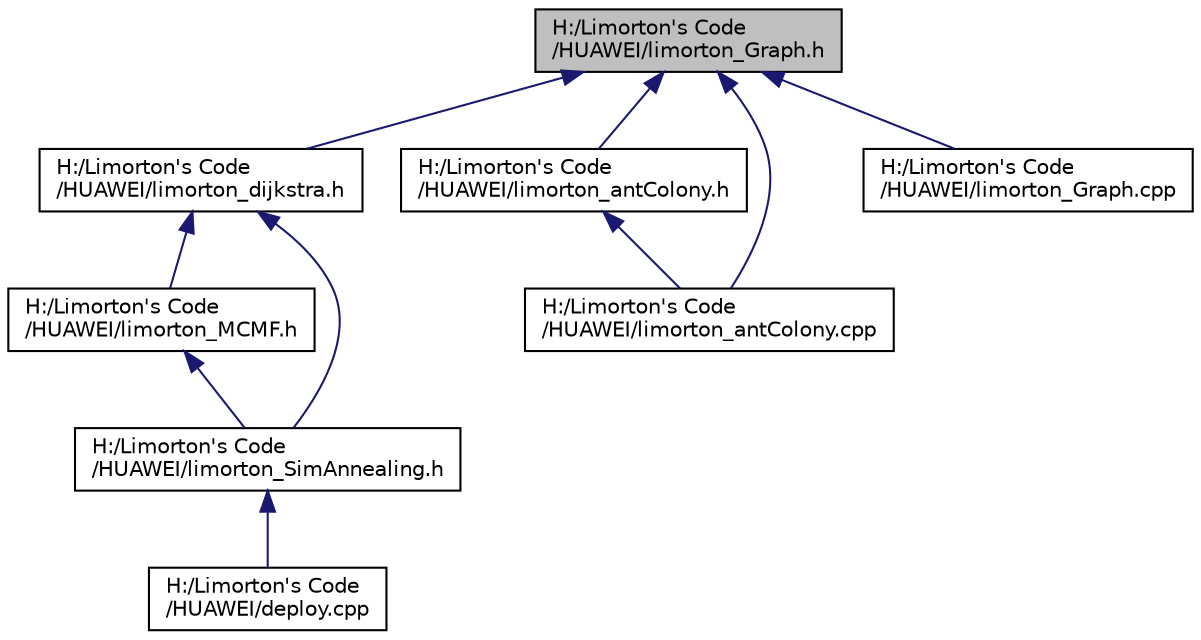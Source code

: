 digraph "H:/Limorton&apos;s Code/HUAWEI/limorton_Graph.h"
{
  edge [fontname="Helvetica",fontsize="10",labelfontname="Helvetica",labelfontsize="10"];
  node [fontname="Helvetica",fontsize="10",shape=record];
  Node3 [label="H:/Limorton's Code\l/HUAWEI/limorton_Graph.h",height=0.2,width=0.4,color="black", fillcolor="grey75", style="filled", fontcolor="black"];
  Node3 -> Node4 [dir="back",color="midnightblue",fontsize="10",style="solid",fontname="Helvetica"];
  Node4 [label="H:/Limorton's Code\l/HUAWEI/limorton_dijkstra.h",height=0.2,width=0.4,color="black", fillcolor="white", style="filled",URL="$limorton__dijkstra_8h.html"];
  Node4 -> Node5 [dir="back",color="midnightblue",fontsize="10",style="solid",fontname="Helvetica"];
  Node5 [label="H:/Limorton's Code\l/HUAWEI/limorton_MCMF.h",height=0.2,width=0.4,color="black", fillcolor="white", style="filled",URL="$limorton___m_c_m_f_8h.html"];
  Node5 -> Node6 [dir="back",color="midnightblue",fontsize="10",style="solid",fontname="Helvetica"];
  Node6 [label="H:/Limorton's Code\l/HUAWEI/limorton_SimAnnealing.h",height=0.2,width=0.4,color="black", fillcolor="white", style="filled",URL="$limorton___sim_annealing_8h.html"];
  Node6 -> Node7 [dir="back",color="midnightblue",fontsize="10",style="solid",fontname="Helvetica"];
  Node7 [label="H:/Limorton's Code\l/HUAWEI/deploy.cpp",height=0.2,width=0.4,color="black", fillcolor="white", style="filled",URL="$deploy_8cpp.html"];
  Node4 -> Node6 [dir="back",color="midnightblue",fontsize="10",style="solid",fontname="Helvetica"];
  Node3 -> Node8 [dir="back",color="midnightblue",fontsize="10",style="solid",fontname="Helvetica"];
  Node8 [label="H:/Limorton's Code\l/HUAWEI/limorton_antColony.h",height=0.2,width=0.4,color="black", fillcolor="white", style="filled",URL="$limorton__ant_colony_8h.html"];
  Node8 -> Node9 [dir="back",color="midnightblue",fontsize="10",style="solid",fontname="Helvetica"];
  Node9 [label="H:/Limorton's Code\l/HUAWEI/limorton_antColony.cpp",height=0.2,width=0.4,color="black", fillcolor="white", style="filled",URL="$limorton__ant_colony_8cpp.html"];
  Node3 -> Node9 [dir="back",color="midnightblue",fontsize="10",style="solid",fontname="Helvetica"];
  Node3 -> Node10 [dir="back",color="midnightblue",fontsize="10",style="solid",fontname="Helvetica"];
  Node10 [label="H:/Limorton's Code\l/HUAWEI/limorton_Graph.cpp",height=0.2,width=0.4,color="black", fillcolor="white", style="filled",URL="$limorton___graph_8cpp.html"];
}
